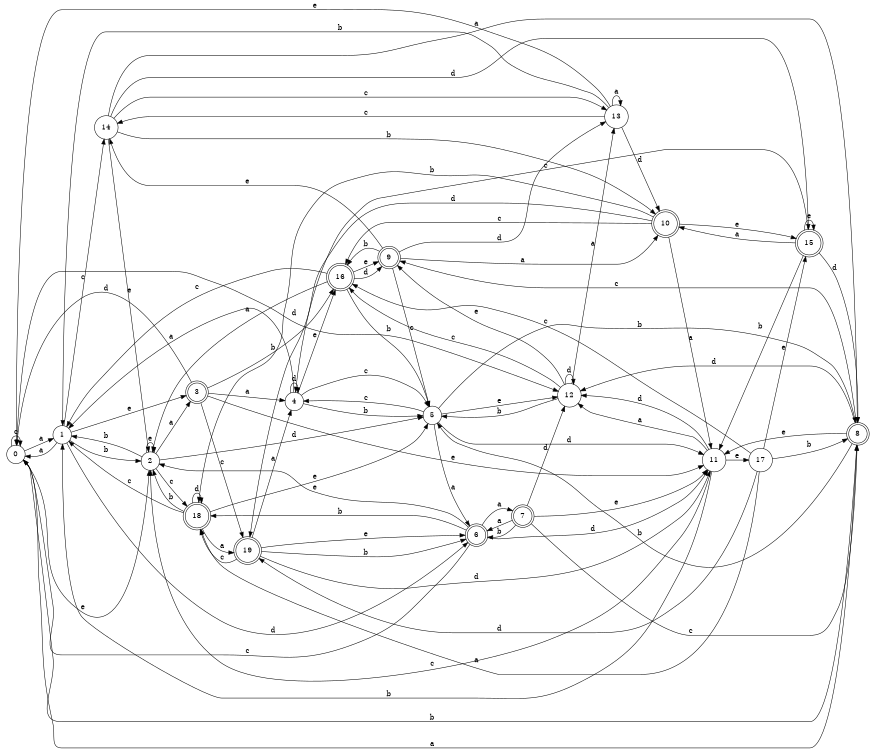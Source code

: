 digraph n16_5 {
__start0 [label="" shape="none"];

rankdir=LR;
size="8,5";

s0 [style="filled", color="black", fillcolor="white" shape="circle", label="0"];
s1 [style="filled", color="black", fillcolor="white" shape="circle", label="1"];
s2 [style="filled", color="black", fillcolor="white" shape="circle", label="2"];
s3 [style="rounded,filled", color="black", fillcolor="white" shape="doublecircle", label="3"];
s4 [style="filled", color="black", fillcolor="white" shape="circle", label="4"];
s5 [style="filled", color="black", fillcolor="white" shape="circle", label="5"];
s6 [style="rounded,filled", color="black", fillcolor="white" shape="doublecircle", label="6"];
s7 [style="rounded,filled", color="black", fillcolor="white" shape="doublecircle", label="7"];
s8 [style="rounded,filled", color="black", fillcolor="white" shape="doublecircle", label="8"];
s9 [style="rounded,filled", color="black", fillcolor="white" shape="doublecircle", label="9"];
s10 [style="rounded,filled", color="black", fillcolor="white" shape="doublecircle", label="10"];
s11 [style="filled", color="black", fillcolor="white" shape="circle", label="11"];
s12 [style="filled", color="black", fillcolor="white" shape="circle", label="12"];
s13 [style="filled", color="black", fillcolor="white" shape="circle", label="13"];
s14 [style="filled", color="black", fillcolor="white" shape="circle", label="14"];
s15 [style="rounded,filled", color="black", fillcolor="white" shape="doublecircle", label="15"];
s16 [style="rounded,filled", color="black", fillcolor="white" shape="doublecircle", label="16"];
s17 [style="filled", color="black", fillcolor="white" shape="circle", label="17"];
s18 [style="rounded,filled", color="black", fillcolor="white" shape="doublecircle", label="18"];
s19 [style="rounded,filled", color="black", fillcolor="white" shape="doublecircle", label="19"];
s0 -> s1 [label="a"];
s0 -> s8 [label="b"];
s0 -> s0 [label="c"];
s0 -> s12 [label="d"];
s0 -> s2 [label="e"];
s1 -> s0 [label="a"];
s1 -> s2 [label="b"];
s1 -> s14 [label="c"];
s1 -> s6 [label="d"];
s1 -> s3 [label="e"];
s2 -> s3 [label="a"];
s2 -> s1 [label="b"];
s2 -> s18 [label="c"];
s2 -> s5 [label="d"];
s2 -> s2 [label="e"];
s3 -> s4 [label="a"];
s3 -> s16 [label="b"];
s3 -> s19 [label="c"];
s3 -> s0 [label="d"];
s3 -> s11 [label="e"];
s4 -> s1 [label="a"];
s4 -> s5 [label="b"];
s4 -> s5 [label="c"];
s4 -> s4 [label="d"];
s4 -> s16 [label="e"];
s5 -> s6 [label="a"];
s5 -> s8 [label="b"];
s5 -> s4 [label="c"];
s5 -> s11 [label="d"];
s5 -> s12 [label="e"];
s6 -> s7 [label="a"];
s6 -> s18 [label="b"];
s6 -> s0 [label="c"];
s6 -> s11 [label="d"];
s6 -> s2 [label="e"];
s7 -> s6 [label="a"];
s7 -> s6 [label="b"];
s7 -> s8 [label="c"];
s7 -> s12 [label="d"];
s7 -> s11 [label="e"];
s8 -> s0 [label="a"];
s8 -> s5 [label="b"];
s8 -> s9 [label="c"];
s8 -> s12 [label="d"];
s8 -> s11 [label="e"];
s9 -> s10 [label="a"];
s9 -> s16 [label="b"];
s9 -> s5 [label="c"];
s9 -> s13 [label="d"];
s9 -> s14 [label="e"];
s10 -> s11 [label="a"];
s10 -> s18 [label="b"];
s10 -> s16 [label="c"];
s10 -> s19 [label="d"];
s10 -> s15 [label="e"];
s11 -> s12 [label="a"];
s11 -> s1 [label="b"];
s11 -> s2 [label="c"];
s11 -> s12 [label="d"];
s11 -> s17 [label="e"];
s12 -> s13 [label="a"];
s12 -> s5 [label="b"];
s12 -> s16 [label="c"];
s12 -> s12 [label="d"];
s12 -> s9 [label="e"];
s13 -> s13 [label="a"];
s13 -> s1 [label="b"];
s13 -> s14 [label="c"];
s13 -> s10 [label="d"];
s13 -> s0 [label="e"];
s14 -> s8 [label="a"];
s14 -> s10 [label="b"];
s14 -> s13 [label="c"];
s14 -> s15 [label="d"];
s14 -> s2 [label="e"];
s15 -> s10 [label="a"];
s15 -> s11 [label="b"];
s15 -> s4 [label="c"];
s15 -> s8 [label="d"];
s15 -> s15 [label="e"];
s16 -> s2 [label="a"];
s16 -> s5 [label="b"];
s16 -> s1 [label="c"];
s16 -> s9 [label="d"];
s16 -> s9 [label="e"];
s17 -> s18 [label="a"];
s17 -> s8 [label="b"];
s17 -> s16 [label="c"];
s17 -> s19 [label="d"];
s17 -> s15 [label="e"];
s18 -> s19 [label="a"];
s18 -> s2 [label="b"];
s18 -> s1 [label="c"];
s18 -> s18 [label="d"];
s18 -> s5 [label="e"];
s19 -> s4 [label="a"];
s19 -> s6 [label="b"];
s19 -> s18 [label="c"];
s19 -> s11 [label="d"];
s19 -> s6 [label="e"];

}